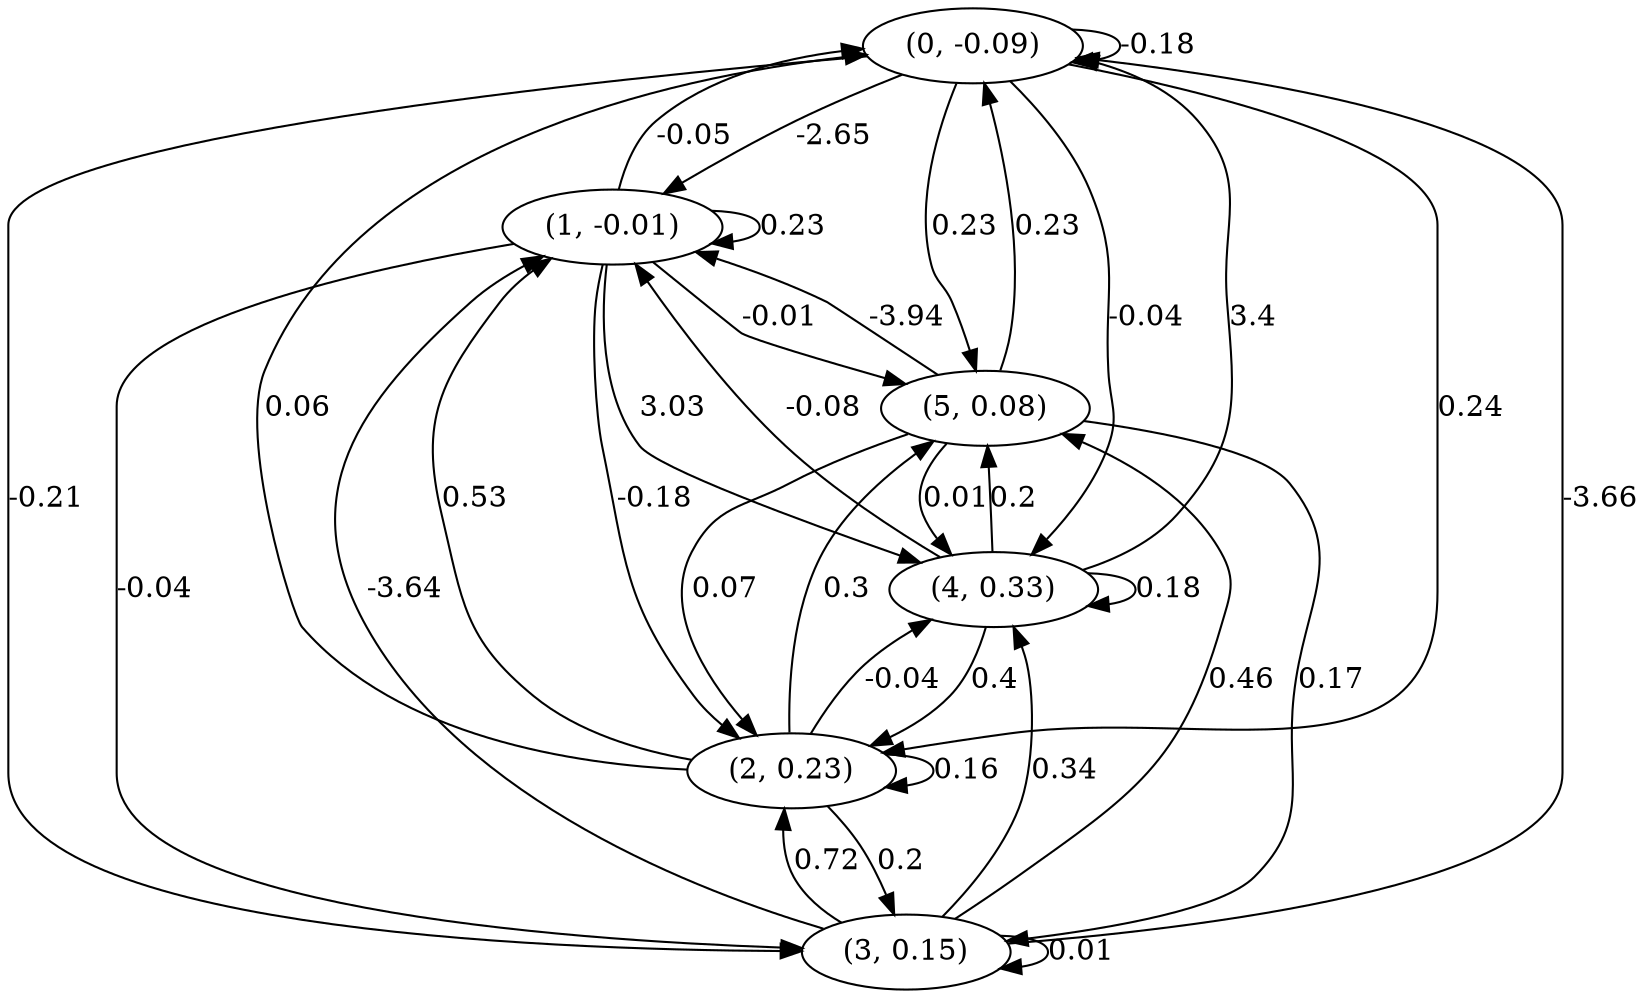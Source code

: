 digraph {
    0 [ label = "(0, -0.09)" ]
    1 [ label = "(1, -0.01)" ]
    2 [ label = "(2, 0.23)" ]
    3 [ label = "(3, 0.15)" ]
    4 [ label = "(4, 0.33)" ]
    5 [ label = "(5, 0.08)" ]
    0 -> 0 [ label = "-0.18" ]
    1 -> 1 [ label = "0.23" ]
    2 -> 2 [ label = "0.16" ]
    3 -> 3 [ label = "0.01" ]
    4 -> 4 [ label = "0.18" ]
    1 -> 0 [ label = "-0.05" ]
    2 -> 0 [ label = "0.06" ]
    3 -> 0 [ label = "-3.66" ]
    4 -> 0 [ label = "3.4" ]
    5 -> 0 [ label = "0.23" ]
    0 -> 1 [ label = "-2.65" ]
    2 -> 1 [ label = "0.53" ]
    3 -> 1 [ label = "-3.64" ]
    4 -> 1 [ label = "-0.08" ]
    5 -> 1 [ label = "-3.94" ]
    0 -> 2 [ label = "0.24" ]
    1 -> 2 [ label = "-0.18" ]
    3 -> 2 [ label = "0.72" ]
    4 -> 2 [ label = "0.4" ]
    5 -> 2 [ label = "0.07" ]
    0 -> 3 [ label = "-0.21" ]
    1 -> 3 [ label = "-0.04" ]
    2 -> 3 [ label = "0.2" ]
    5 -> 3 [ label = "0.17" ]
    0 -> 4 [ label = "-0.04" ]
    1 -> 4 [ label = "3.03" ]
    2 -> 4 [ label = "-0.04" ]
    3 -> 4 [ label = "0.34" ]
    5 -> 4 [ label = "0.01" ]
    0 -> 5 [ label = "0.23" ]
    1 -> 5 [ label = "-0.01" ]
    2 -> 5 [ label = "0.3" ]
    3 -> 5 [ label = "0.46" ]
    4 -> 5 [ label = "0.2" ]
}

